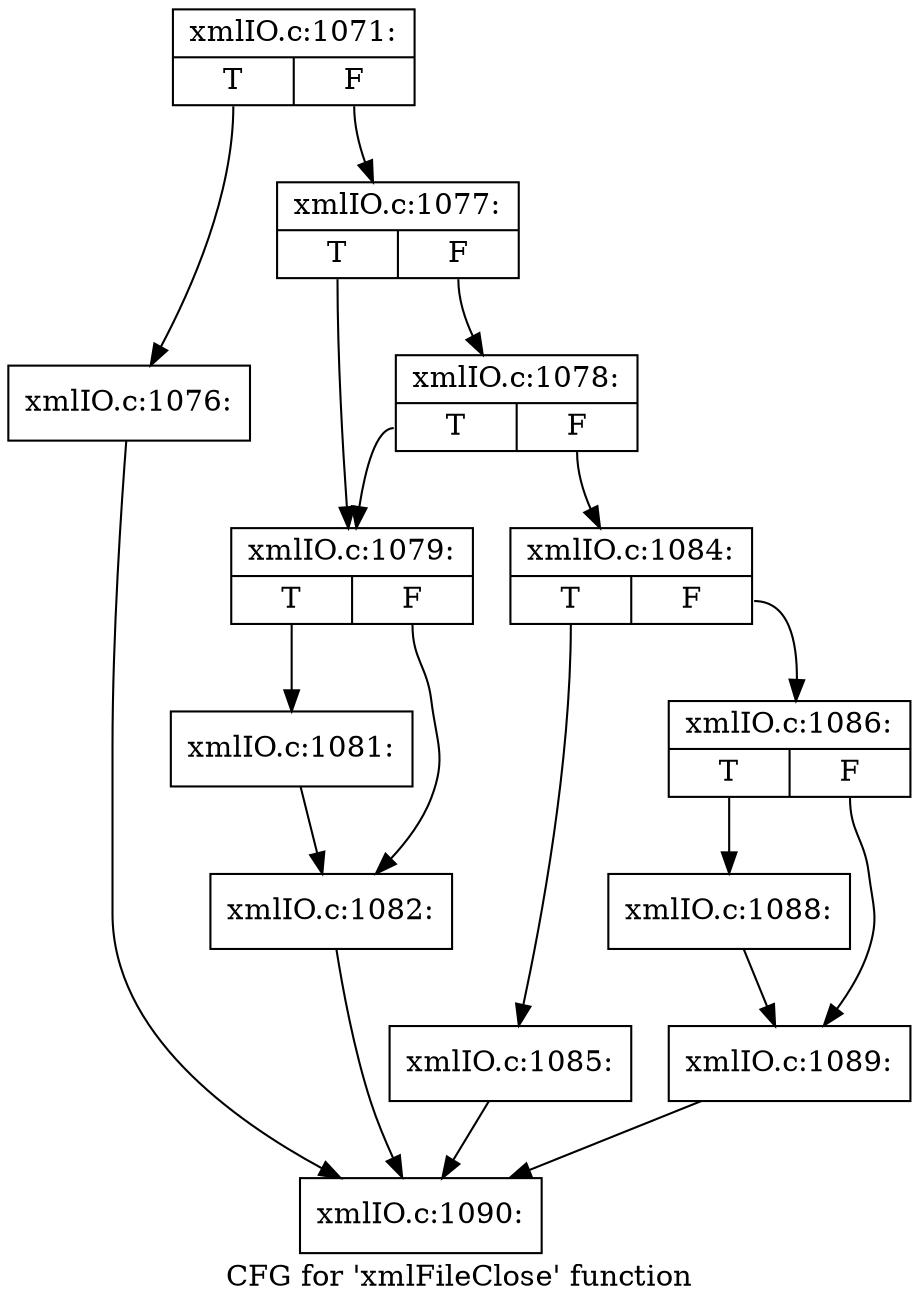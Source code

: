 digraph "CFG for 'xmlFileClose' function" {
	label="CFG for 'xmlFileClose' function";

	Node0x4f9d760 [shape=record,label="{xmlIO.c:1071:|{<s0>T|<s1>F}}"];
	Node0x4f9d760:s0 -> Node0x4fa90a0;
	Node0x4f9d760:s1 -> Node0x4fa90f0;
	Node0x4fa90a0 [shape=record,label="{xmlIO.c:1076:}"];
	Node0x4fa90a0 -> Node0x4f9da10;
	Node0x4fa90f0 [shape=record,label="{xmlIO.c:1077:|{<s0>T|<s1>F}}"];
	Node0x4fa90f0:s0 -> Node0x5235ab0;
	Node0x4fa90f0:s1 -> Node0x5235b50;
	Node0x5235b50 [shape=record,label="{xmlIO.c:1078:|{<s0>T|<s1>F}}"];
	Node0x5235b50:s0 -> Node0x5235ab0;
	Node0x5235b50:s1 -> Node0x5235b00;
	Node0x5235ab0 [shape=record,label="{xmlIO.c:1079:|{<s0>T|<s1>F}}"];
	Node0x5235ab0:s0 -> Node0x5236b40;
	Node0x5235ab0:s1 -> Node0x5236e70;
	Node0x5236b40 [shape=record,label="{xmlIO.c:1081:}"];
	Node0x5236b40 -> Node0x5236e70;
	Node0x5236e70 [shape=record,label="{xmlIO.c:1082:}"];
	Node0x5236e70 -> Node0x4f9da10;
	Node0x5235b00 [shape=record,label="{xmlIO.c:1084:|{<s0>T|<s1>F}}"];
	Node0x5235b00:s0 -> Node0x5237340;
	Node0x5235b00:s1 -> Node0x5237390;
	Node0x5237340 [shape=record,label="{xmlIO.c:1085:}"];
	Node0x5237340 -> Node0x4f9da10;
	Node0x5237390 [shape=record,label="{xmlIO.c:1086:|{<s0>T|<s1>F}}"];
	Node0x5237390:s0 -> Node0x5237cb0;
	Node0x5237390:s1 -> Node0x52381d0;
	Node0x5237cb0 [shape=record,label="{xmlIO.c:1088:}"];
	Node0x5237cb0 -> Node0x52381d0;
	Node0x52381d0 [shape=record,label="{xmlIO.c:1089:}"];
	Node0x52381d0 -> Node0x4f9da10;
	Node0x4f9da10 [shape=record,label="{xmlIO.c:1090:}"];
}
